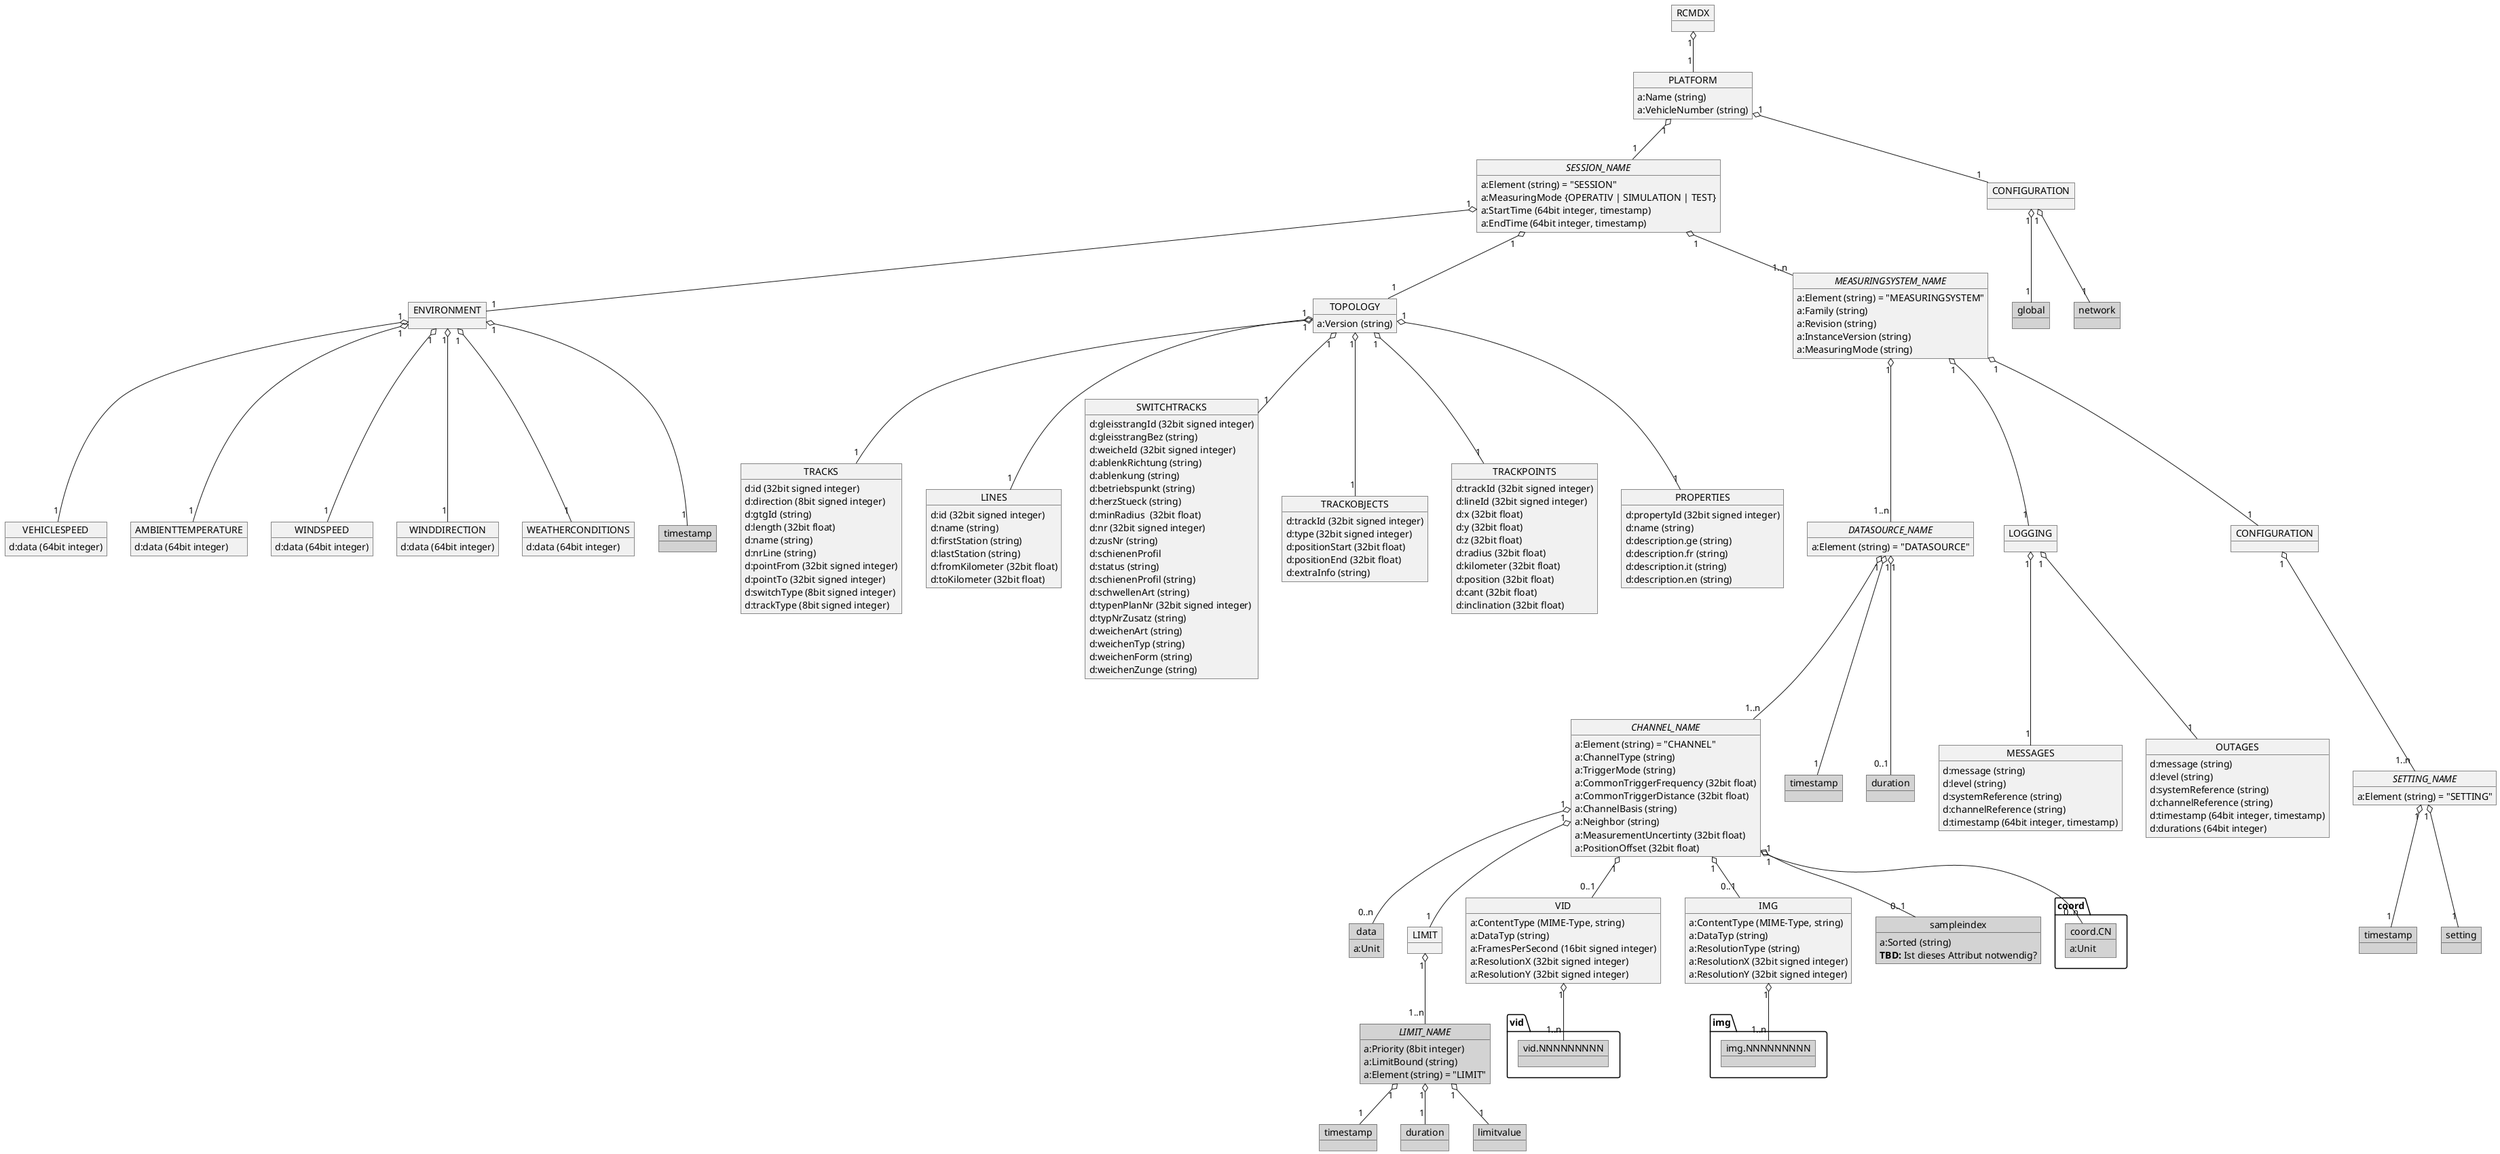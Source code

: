 @startuml RCM_DX_Structure

  object RCMDX

  object data.PRE.MIN.X #LightGray {
    a:Unit (string)
  }

  object data.PRE.MAX.X #LightGray {
    a:Unit (string)
  }

  object data.PRE.AVG.X #LightGray {
    a:Unit (string)
  }

  object LIMIT

  object "//LIMIT_NAME//" as limit_name {
    a:Priority (8bit integer)
    a:LimitBound (string)
  }

  object "//SESSION_NAME//" as session_name {
    a:Element (string) = "SESSION"
    a:MeasuringMode {OPERATIV | SIMULATION | TEST}
    a:StartTime (64bit integer, timestamp)
    a:EndTime (64bit integer, timestamp)
  }

  object ENVIRONMENT

  object VEHICLESPEED {
    d:data (64bit integer)
  }

  object AMBIENTTEMPERATURE {
    d:data (64bit integer)
  }

  object WINDSPEED {
    d:data (64bit integer)
  }

  object WINDDIRECTION {
    d:data (64bit integer)
  }

  object WEATHERCONDITIONS {
    d:data (64bit integer)
  }
  
  object TOPOLOGY {
    a:Version (string)
  }

  object TRACKS {
    d:id (32bit signed integer)
    d:direction (8bit signed integer)
    d:gtgId (string)
    d:length (32bit float)
    d:name (string)
    d:nrLine (string)
    d:pointFrom (32bit signed integer)
    d:pointTo (32bit signed integer)
    d:switchType (8bit signed integer)
    d:trackType (8bit signed integer)
  }

  object LINES {
    d:id (32bit signed integer)
    d:name (string)
    d:firstStation (string)
    d:lastStation (string)
    d:fromKilometer (32bit float)
    d:toKilometer (32bit float)
  }

  object SWITCHTRACKS {
    d:gleisstrangId (32bit signed integer)
    d:gleisstrangBez (string)
    d:weicheId (32bit signed integer)
    d:ablenkRichtung (string)
    d:ablenkung (string)
    d:betriebspunkt (string)
    d:herzStueck (string)
    d:minRadius  (32bit float)
    d:nr (32bit signed integer)
    d:zusNr (string)
    d:schienenProfil
    d:status (string)
    d:schienenProfil (string)
    d:schwellenArt (string)
    d:typenPlanNr (32bit signed integer)
    d:typNrZusatz (string)
    d:weichenArt (string)
    d:weichenTyp (string)
    d:weichenForm (string)
    d:weichenZunge (string)
  }

  object TRACKOBJECTS {
    d:trackId (32bit signed integer)
    d:type (32bit signed integer)
    d:positionStart (32bit float)
    d:positionEnd (32bit float)
    d:extraInfo (string)
  }

  object TRACKPOINTS {
    d:trackId (32bit signed integer)
    d:lineId (32bit signed integer)
    d:x (32bit float)
    d:y (32bit float)
    d:z (32bit float)
    d:radius (32bit float)
    d:kilometer (32bit float)
    d:position (32bit float)
    d:cant (32bit float)
    d:inclination (32bit float)
  }

  object PROPERTIES {
    d:propertyId (32bit signed integer)
    d:name (string)
    d:description.ge (string)
    d:description.fr (string)
    d:description.it (string)
    d:description.en (string)
  }

  object "//MEASURINGSYSTEM_NAME//" as measuringsystem_name {
    a:Element (string) = "MEASURINGSYSTEM"
    a:Family (string)
    a:Revision (string)
    a:InstanceVersion (string)
    a:MeasuringMode (string)
  }

  object "//DATASOURCE_NAME//" as datasource_name {
    a:Element (string) = "DATASOURCE"
  }

  object "//CHANNEL_NAME//" as channel_name {
    a:Element (string) = "CHANNEL"
    a:ChannelType (string)
    a:TriggerMode (string)
    a:CommonTriggerFrequency (32bit float)
    a:CommonTriggerDistance (32bit float)
    a:ChannelBasis (string)
    a:Neighbor (string)
    a:MeasurementUncertinty (32bit float)
    a:PositionOffset (32bit float)
  }

  object VID {
    a:ContentType (MIME-Type, string)
    a:DataTyp (string)
    a:FramesPerSecond (16bit signed integer)
    a:ResolutionX (32bit signed integer)
    a:ResolutionY (32bit signed integer)
  }

  object IMG {
    a:ContentType (MIME-Type, string)
    a:DataTyp (string)
    a:ResolutionType (string)
    a:ResolutionX (32bit signed integer)
    a:ResolutionY (32bit signed integer)
  }
  
  object PLATFORM {
    a:Name (string)
    a:VehicleNumber (string)
  }

  object LOGGING

  object MESSAGES {
    d:message (string)
    d:level (string)
    d:systemReference (string)
    d:channelReference (string)
    d:timestamp (64bit integer, timestamp)
  }

  object OUTAGES {
    d:message (string)
    d:level (string)
    d:systemReference (string)
    d:channelReference (string)
    d:timestamp (64bit integer, timestamp)
    d:durations (64bit integer)
  }

  object "//LIMIT_NAME//" as limit_name #LightGray {
    a:Element (string) = "LIMIT"
  }

  object CONFIGURATION
  object "CONFIGURATION" as c1

  object global #LightGray
  object network #LightGray

  object img.NNNNNNNNN #LightGray
  object vid.NNNNNNNNN #LightGray

  object "timestamp" as t1 #LightGray
  object "timestamp" as t2 #LightGray
  object "timestamp" as t3 #LightGray
  object "timestamp" as t4 #LightGray
  object "duration" as d1 #LightGray
  object "duration" as d2 #LightGray

  object limitvalue #LightGray
  
  object sampleindex #LightGray {
    a:Sorted (string)
    **TBD:** Ist dieses Attribut notwendig?
  }
  
  object coord.CN #LightGray {
    a:Unit
  }

  object "//SETTING_NAME//" as setting_name {
    a:Element (string) = "SETTING"
  }
  
  object setting #LightGray
  
  object data #LightGray {
    a:Unit
  }

  RCMDX "1" o-- "1" PLATFORM

  channel_name "1" o-- "0..n" data
  channel_name "1" o-- "1" LIMIT
  LIMIT "1" o-- "1..n" limit_name
  limit_name "1" o-- "1" t1
  limit_name "1" o-- "1" d1
  limit_name "1" o-- "1" limitvalue

  session_name "1" o-- "1" ENVIRONMENT
  ENVIRONMENT "1" o-- "1" t3
  ENVIRONMENT "1" o-- "1" VEHICLESPEED
  ENVIRONMENT "1" o-- "1" AMBIENTTEMPERATURE
  ENVIRONMENT "1" o-- "1" WINDSPEED
  ENVIRONMENT "1" o-- "1" WINDDIRECTION
  ENVIRONMENT "1" o-- "1" WEATHERCONDITIONS
  
  PLATFORM "1" o-- "1" session_name
  PLATFORM "1" o-- "1" CONFIGURATION
  CONFIGURATION "1" o-- "1" global
  CONFIGURATION "1" o-- "1" network

  session_name "1" o-- "1..n" measuringsystem_name

  measuringsystem_name "1" o-- "1..n" datasource_name
  datasource_name "1" o-- "1" t2
  datasource_name "1" o-- "0..1" d2

  datasource_name "1" o-- "1..n" channel_name

  channel_name "1" o-- "0..1" sampleindex
  channel_name "1" o-- "0..n" coord.CN

  channel_name "1" o-- "0..1" VID
  channel_name "1" o-- "0..1" IMG

  IMG "1" o-- "1..n" img.NNNNNNNNN
  VID "1" o-- "1..n" vid.NNNNNNNNN

  session_name "1" o-- "1" TOPOLOGY

  TOPOLOGY "1" o-- "1" TRACKS
  TOPOLOGY "1" o-- "1" LINES
  TOPOLOGY "1" o-- "1" SWITCHTRACKS
  TOPOLOGY "1" o-- "1" TRACKOBJECTS
  TOPOLOGY "1" o-- "1" TRACKPOINTS
  TOPOLOGY "1" o-- "1" PROPERTIES

  channel_name "1" o-- "0..n" data.PRE.MIN.X
  channel_name "1" o-- "0..n" data.PRE.MAX.X
  channel_name "1" o-- "0..n" data.PRE.AVG.X

  measuringsystem_name "1" o-- "1" LOGGING

  LOGGING "1" o-- "1" MESSAGES
  LOGGING "1" o-- "1" OUTAGES

  measuringsystem_name "1" o-- "1" c1
  c1 "1" o-- "1..n" setting_name
  setting_name "1" o-- "1" setting
  setting_name "1" o-- "1" t4
  
@enduml